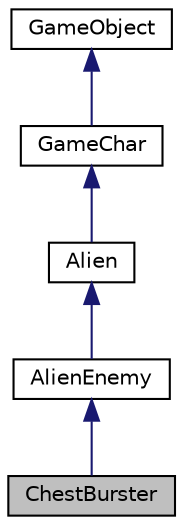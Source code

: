 digraph "ChestBurster"
{
  bgcolor="transparent";
  edge [fontname="Helvetica",fontsize="10",labelfontname="Helvetica",labelfontsize="10"];
  node [fontname="Helvetica",fontsize="10",shape=record];
  Node1 [label="ChestBurster",height=0.2,width=0.4,color="black", fillcolor="grey75", style="filled", fontcolor="black"];
  Node2 -> Node1 [dir="back",color="midnightblue",fontsize="10",style="solid",fontname="Helvetica"];
  Node2 [label="AlienEnemy",height=0.2,width=0.4,color="black",URL="$classAlienEnemy.html",tooltip="Allows AlienEnemies to move ( inherits from Alien ) /*. "];
  Node3 -> Node2 [dir="back",color="midnightblue",fontsize="10",style="solid",fontname="Helvetica"];
  Node3 [label="Alien",height=0.2,width=0.4,color="black",URL="$classAlien.html",tooltip="Providing the AlienEnemies to move ( inherits from Alien ) /*. "];
  Node4 -> Node3 [dir="back",color="midnightblue",fontsize="10",style="solid",fontname="Helvetica"];
  Node4 [label="GameChar",height=0.2,width=0.4,color="black",URL="$classGameChar.html",tooltip="Class for GameChar (Inheriting from GameObject) /*. "];
  Node5 -> Node4 [dir="back",color="midnightblue",fontsize="10",style="solid",fontname="Helvetica"];
  Node5 [label="GameObject",height=0.2,width=0.4,color="black",URL="$classGameObject.html",tooltip="Class for GameObject /*. "];
}
